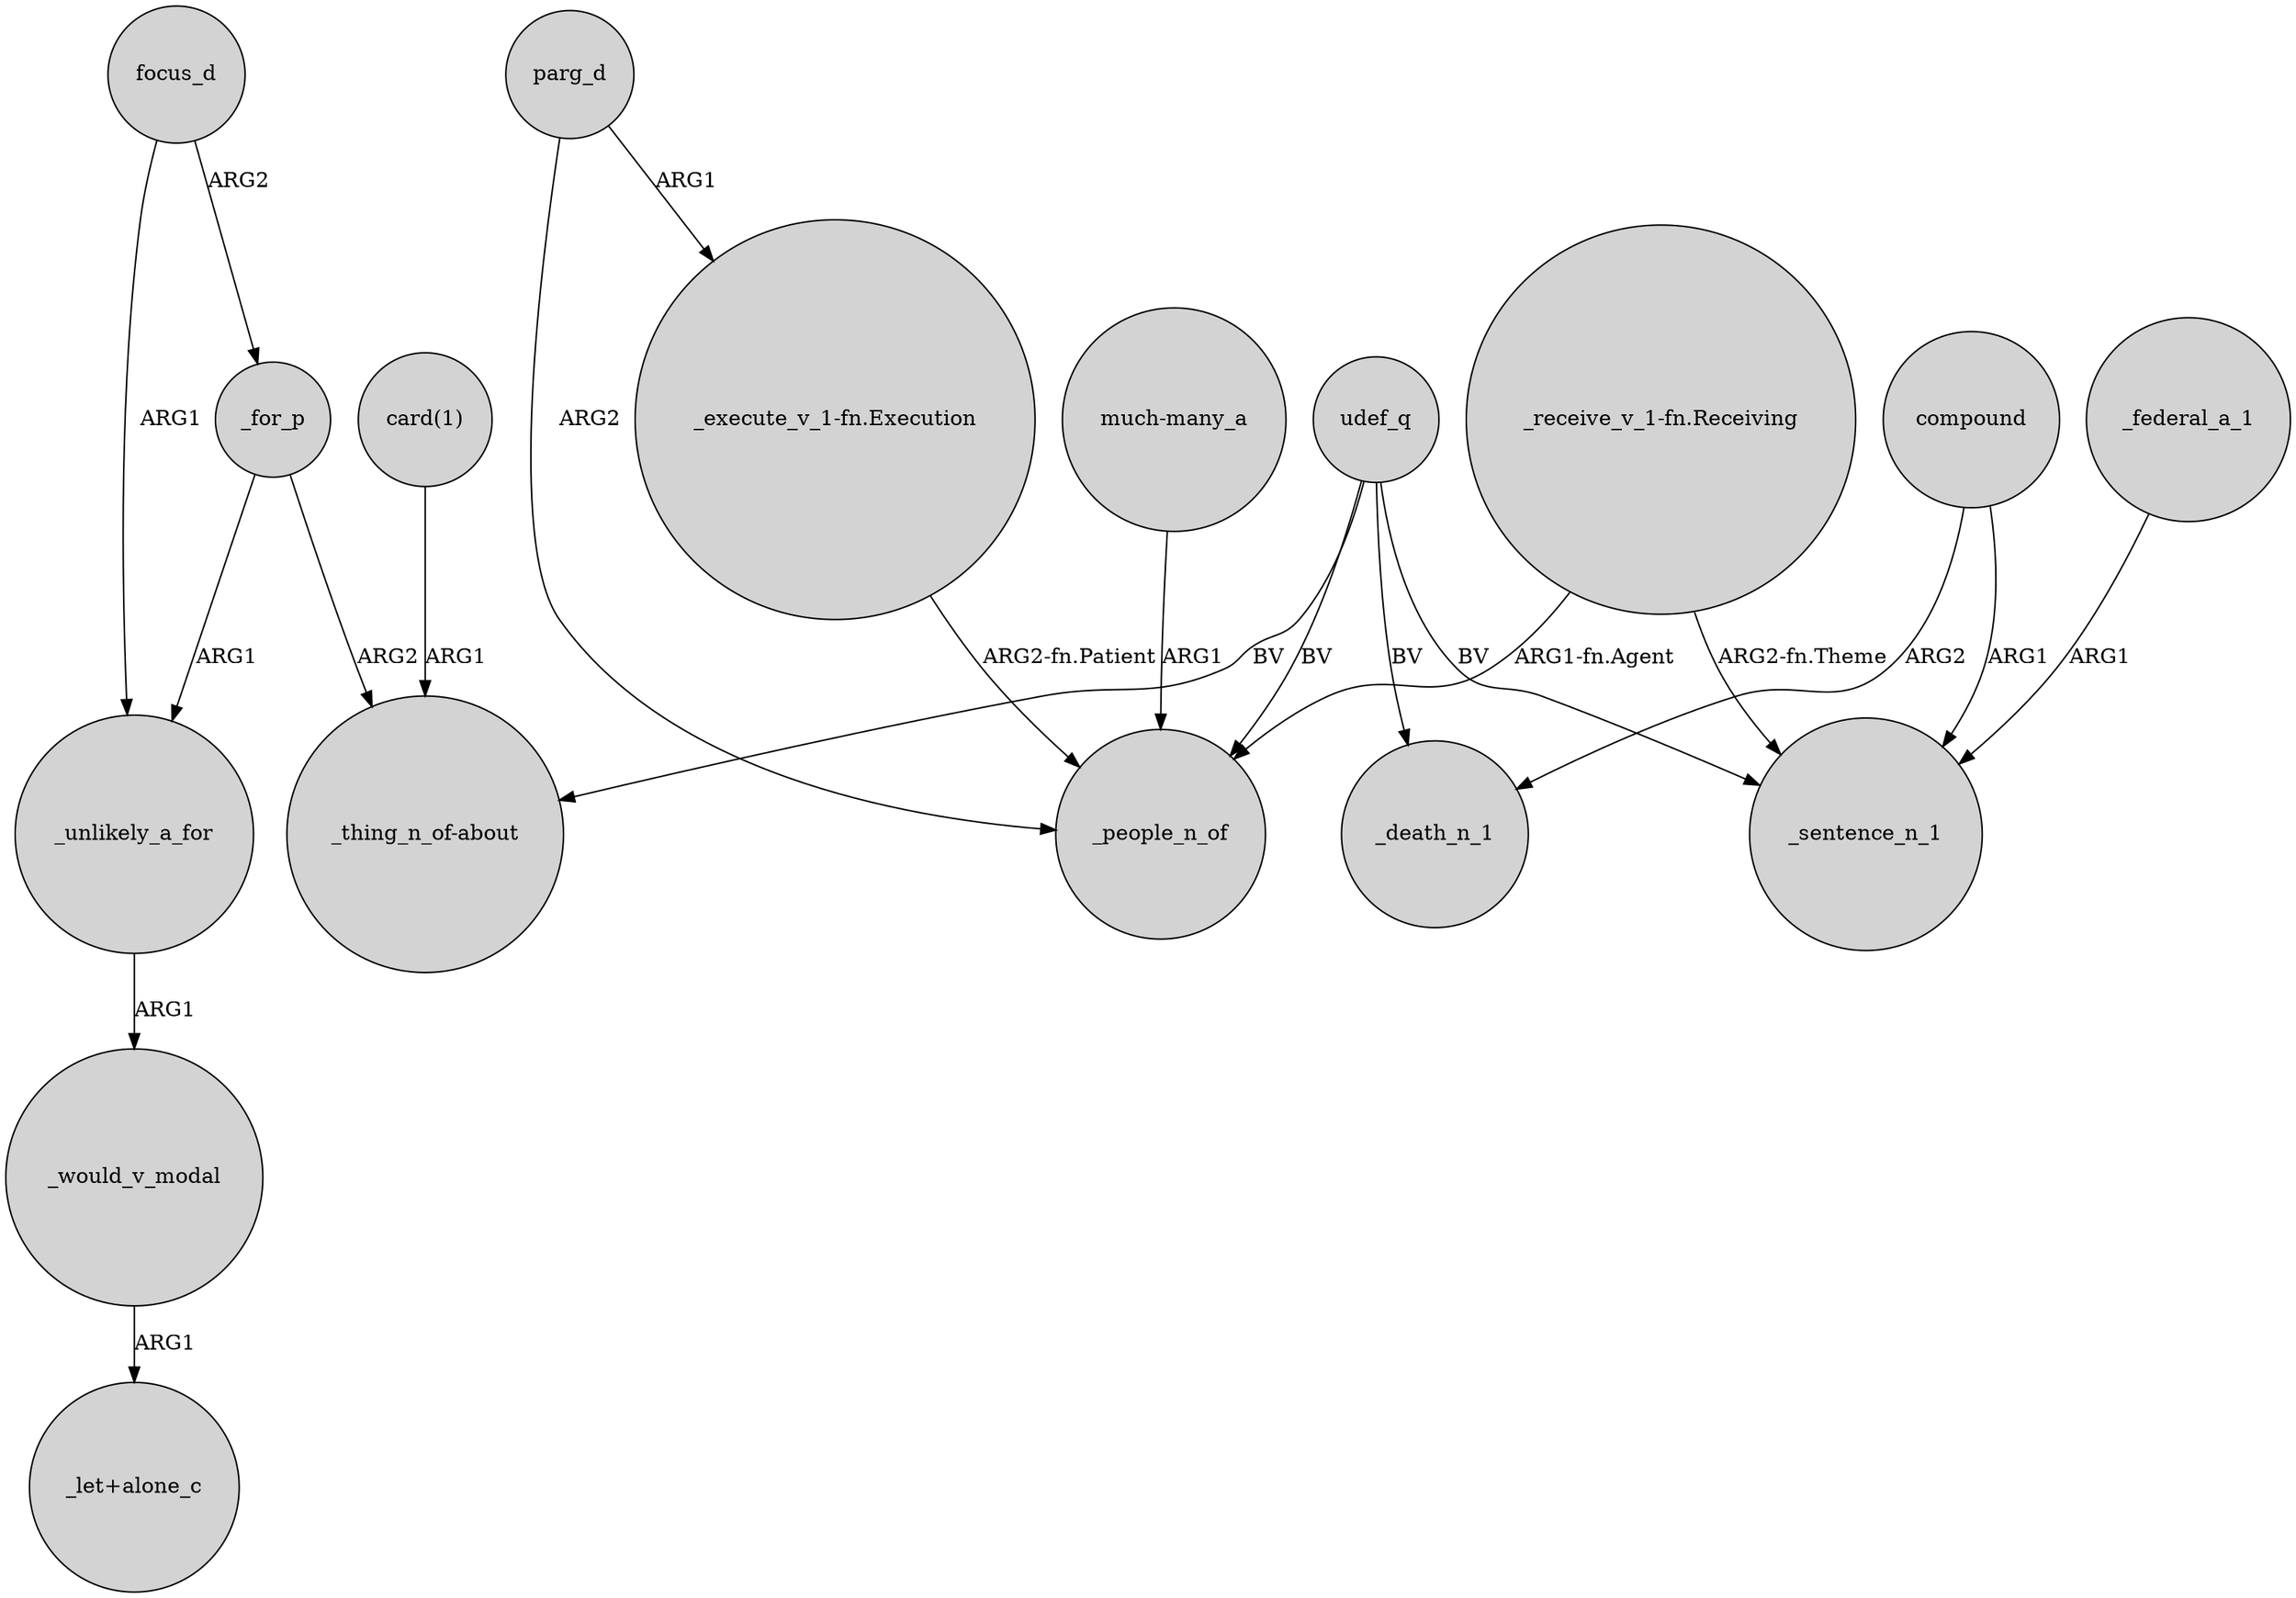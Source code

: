 digraph {
	node [shape=circle style=filled]
	udef_q -> "_thing_n_of-about" [label=BV]
	"_execute_v_1-fn.Execution" -> _people_n_of [label="ARG2-fn.Patient"]
	_federal_a_1 -> _sentence_n_1 [label=ARG1]
	_unlikely_a_for -> _would_v_modal [label=ARG1]
	_for_p -> "_thing_n_of-about" [label=ARG2]
	_for_p -> _unlikely_a_for [label=ARG1]
	udef_q -> _sentence_n_1 [label=BV]
	"much-many_a" -> _people_n_of [label=ARG1]
	focus_d -> _for_p [label=ARG2]
	"_receive_v_1-fn.Receiving" -> _sentence_n_1 [label="ARG2-fn.Theme"]
	compound -> _death_n_1 [label=ARG2]
	focus_d -> _unlikely_a_for [label=ARG1]
	udef_q -> _people_n_of [label=BV]
	compound -> _sentence_n_1 [label=ARG1]
	parg_d -> _people_n_of [label=ARG2]
	_would_v_modal -> "_let+alone_c" [label=ARG1]
	parg_d -> "_execute_v_1-fn.Execution" [label=ARG1]
	udef_q -> _death_n_1 [label=BV]
	"card(1)" -> "_thing_n_of-about" [label=ARG1]
	"_receive_v_1-fn.Receiving" -> _people_n_of [label="ARG1-fn.Agent"]
}
